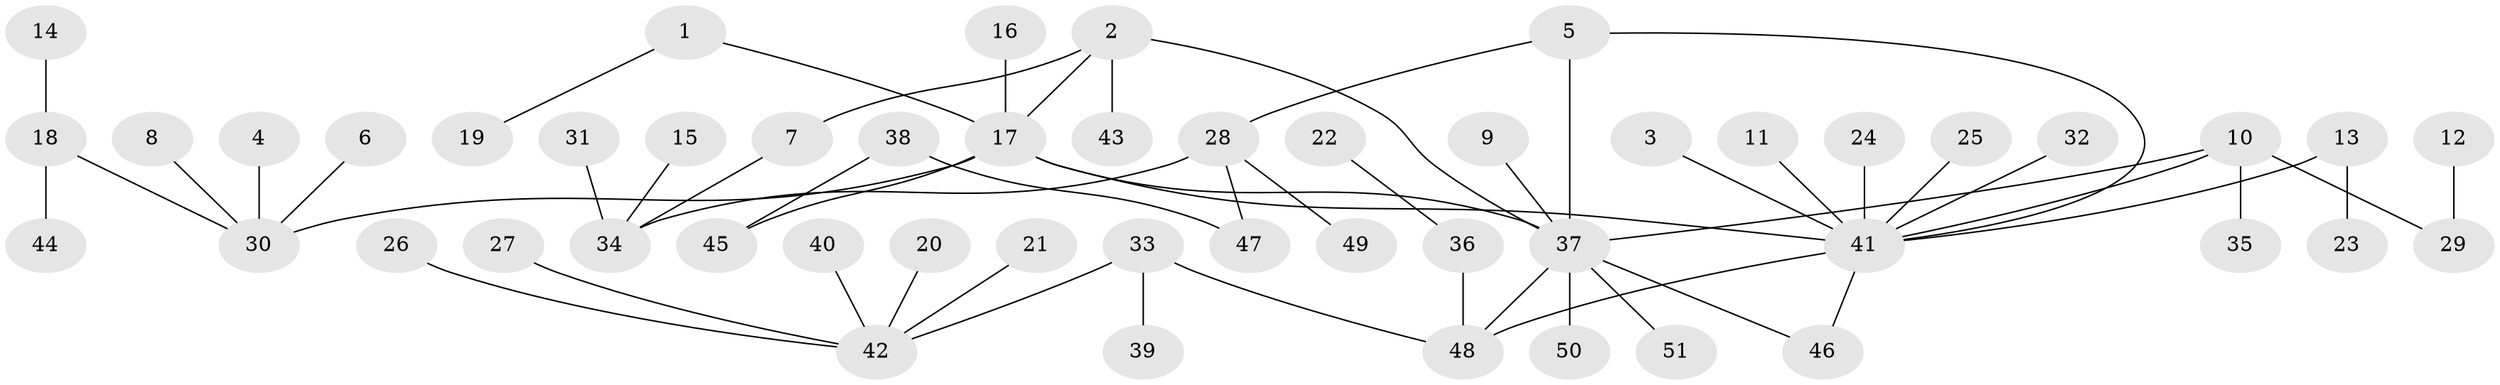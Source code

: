 // original degree distribution, {4: 0.06930693069306931, 12: 0.009900990099009901, 9: 0.009900990099009901, 7: 0.009900990099009901, 2: 0.15841584158415842, 6: 0.019801980198019802, 13: 0.009900990099009901, 1: 0.6039603960396039, 3: 0.07920792079207921, 5: 0.019801980198019802, 8: 0.009900990099009901}
// Generated by graph-tools (version 1.1) at 2025/01/03/09/25 03:01:43]
// undirected, 51 vertices, 57 edges
graph export_dot {
graph [start="1"]
  node [color=gray90,style=filled];
  1;
  2;
  3;
  4;
  5;
  6;
  7;
  8;
  9;
  10;
  11;
  12;
  13;
  14;
  15;
  16;
  17;
  18;
  19;
  20;
  21;
  22;
  23;
  24;
  25;
  26;
  27;
  28;
  29;
  30;
  31;
  32;
  33;
  34;
  35;
  36;
  37;
  38;
  39;
  40;
  41;
  42;
  43;
  44;
  45;
  46;
  47;
  48;
  49;
  50;
  51;
  1 -- 17 [weight=1.0];
  1 -- 19 [weight=1.0];
  2 -- 7 [weight=1.0];
  2 -- 17 [weight=1.0];
  2 -- 37 [weight=1.0];
  2 -- 43 [weight=1.0];
  3 -- 41 [weight=1.0];
  4 -- 30 [weight=1.0];
  5 -- 28 [weight=1.0];
  5 -- 37 [weight=1.0];
  5 -- 41 [weight=1.0];
  6 -- 30 [weight=1.0];
  7 -- 34 [weight=1.0];
  8 -- 30 [weight=1.0];
  9 -- 37 [weight=1.0];
  10 -- 29 [weight=1.0];
  10 -- 35 [weight=1.0];
  10 -- 37 [weight=1.0];
  10 -- 41 [weight=1.0];
  11 -- 41 [weight=1.0];
  12 -- 29 [weight=1.0];
  13 -- 23 [weight=1.0];
  13 -- 41 [weight=1.0];
  14 -- 18 [weight=1.0];
  15 -- 34 [weight=1.0];
  16 -- 17 [weight=1.0];
  17 -- 30 [weight=1.0];
  17 -- 37 [weight=1.0];
  17 -- 41 [weight=1.0];
  17 -- 45 [weight=1.0];
  18 -- 30 [weight=1.0];
  18 -- 44 [weight=1.0];
  20 -- 42 [weight=1.0];
  21 -- 42 [weight=1.0];
  22 -- 36 [weight=1.0];
  24 -- 41 [weight=1.0];
  25 -- 41 [weight=1.0];
  26 -- 42 [weight=1.0];
  27 -- 42 [weight=1.0];
  28 -- 34 [weight=1.0];
  28 -- 47 [weight=1.0];
  28 -- 49 [weight=1.0];
  31 -- 34 [weight=1.0];
  32 -- 41 [weight=1.0];
  33 -- 39 [weight=1.0];
  33 -- 42 [weight=1.0];
  33 -- 48 [weight=1.0];
  36 -- 48 [weight=1.0];
  37 -- 46 [weight=1.0];
  37 -- 48 [weight=1.0];
  37 -- 50 [weight=2.0];
  37 -- 51 [weight=1.0];
  38 -- 45 [weight=1.0];
  38 -- 47 [weight=1.0];
  40 -- 42 [weight=1.0];
  41 -- 46 [weight=1.0];
  41 -- 48 [weight=1.0];
}
